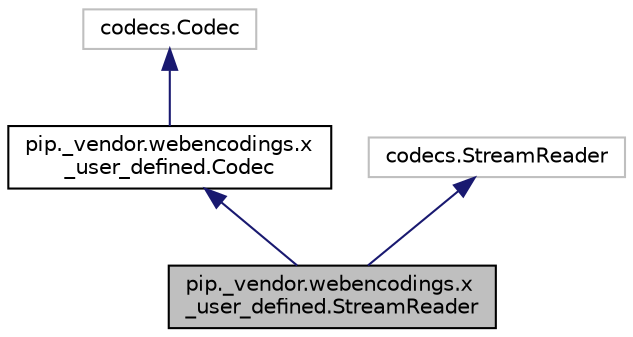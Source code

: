 digraph "pip._vendor.webencodings.x_user_defined.StreamReader"
{
 // LATEX_PDF_SIZE
  edge [fontname="Helvetica",fontsize="10",labelfontname="Helvetica",labelfontsize="10"];
  node [fontname="Helvetica",fontsize="10",shape=record];
  Node1 [label="pip._vendor.webencodings.x\l_user_defined.StreamReader",height=0.2,width=0.4,color="black", fillcolor="grey75", style="filled", fontcolor="black",tooltip=" "];
  Node2 -> Node1 [dir="back",color="midnightblue",fontsize="10",style="solid",fontname="Helvetica"];
  Node2 [label="pip._vendor.webencodings.x\l_user_defined.Codec",height=0.2,width=0.4,color="black", fillcolor="white", style="filled",URL="$classpip_1_1__vendor_1_1webencodings_1_1x__user__defined_1_1_codec.html",tooltip="Codec APIs."];
  Node3 -> Node2 [dir="back",color="midnightblue",fontsize="10",style="solid",fontname="Helvetica"];
  Node3 [label="codecs.Codec",height=0.2,width=0.4,color="grey75", fillcolor="white", style="filled",tooltip=" "];
  Node4 -> Node1 [dir="back",color="midnightblue",fontsize="10",style="solid",fontname="Helvetica"];
  Node4 [label="codecs.StreamReader",height=0.2,width=0.4,color="grey75", fillcolor="white", style="filled",tooltip=" "];
}

